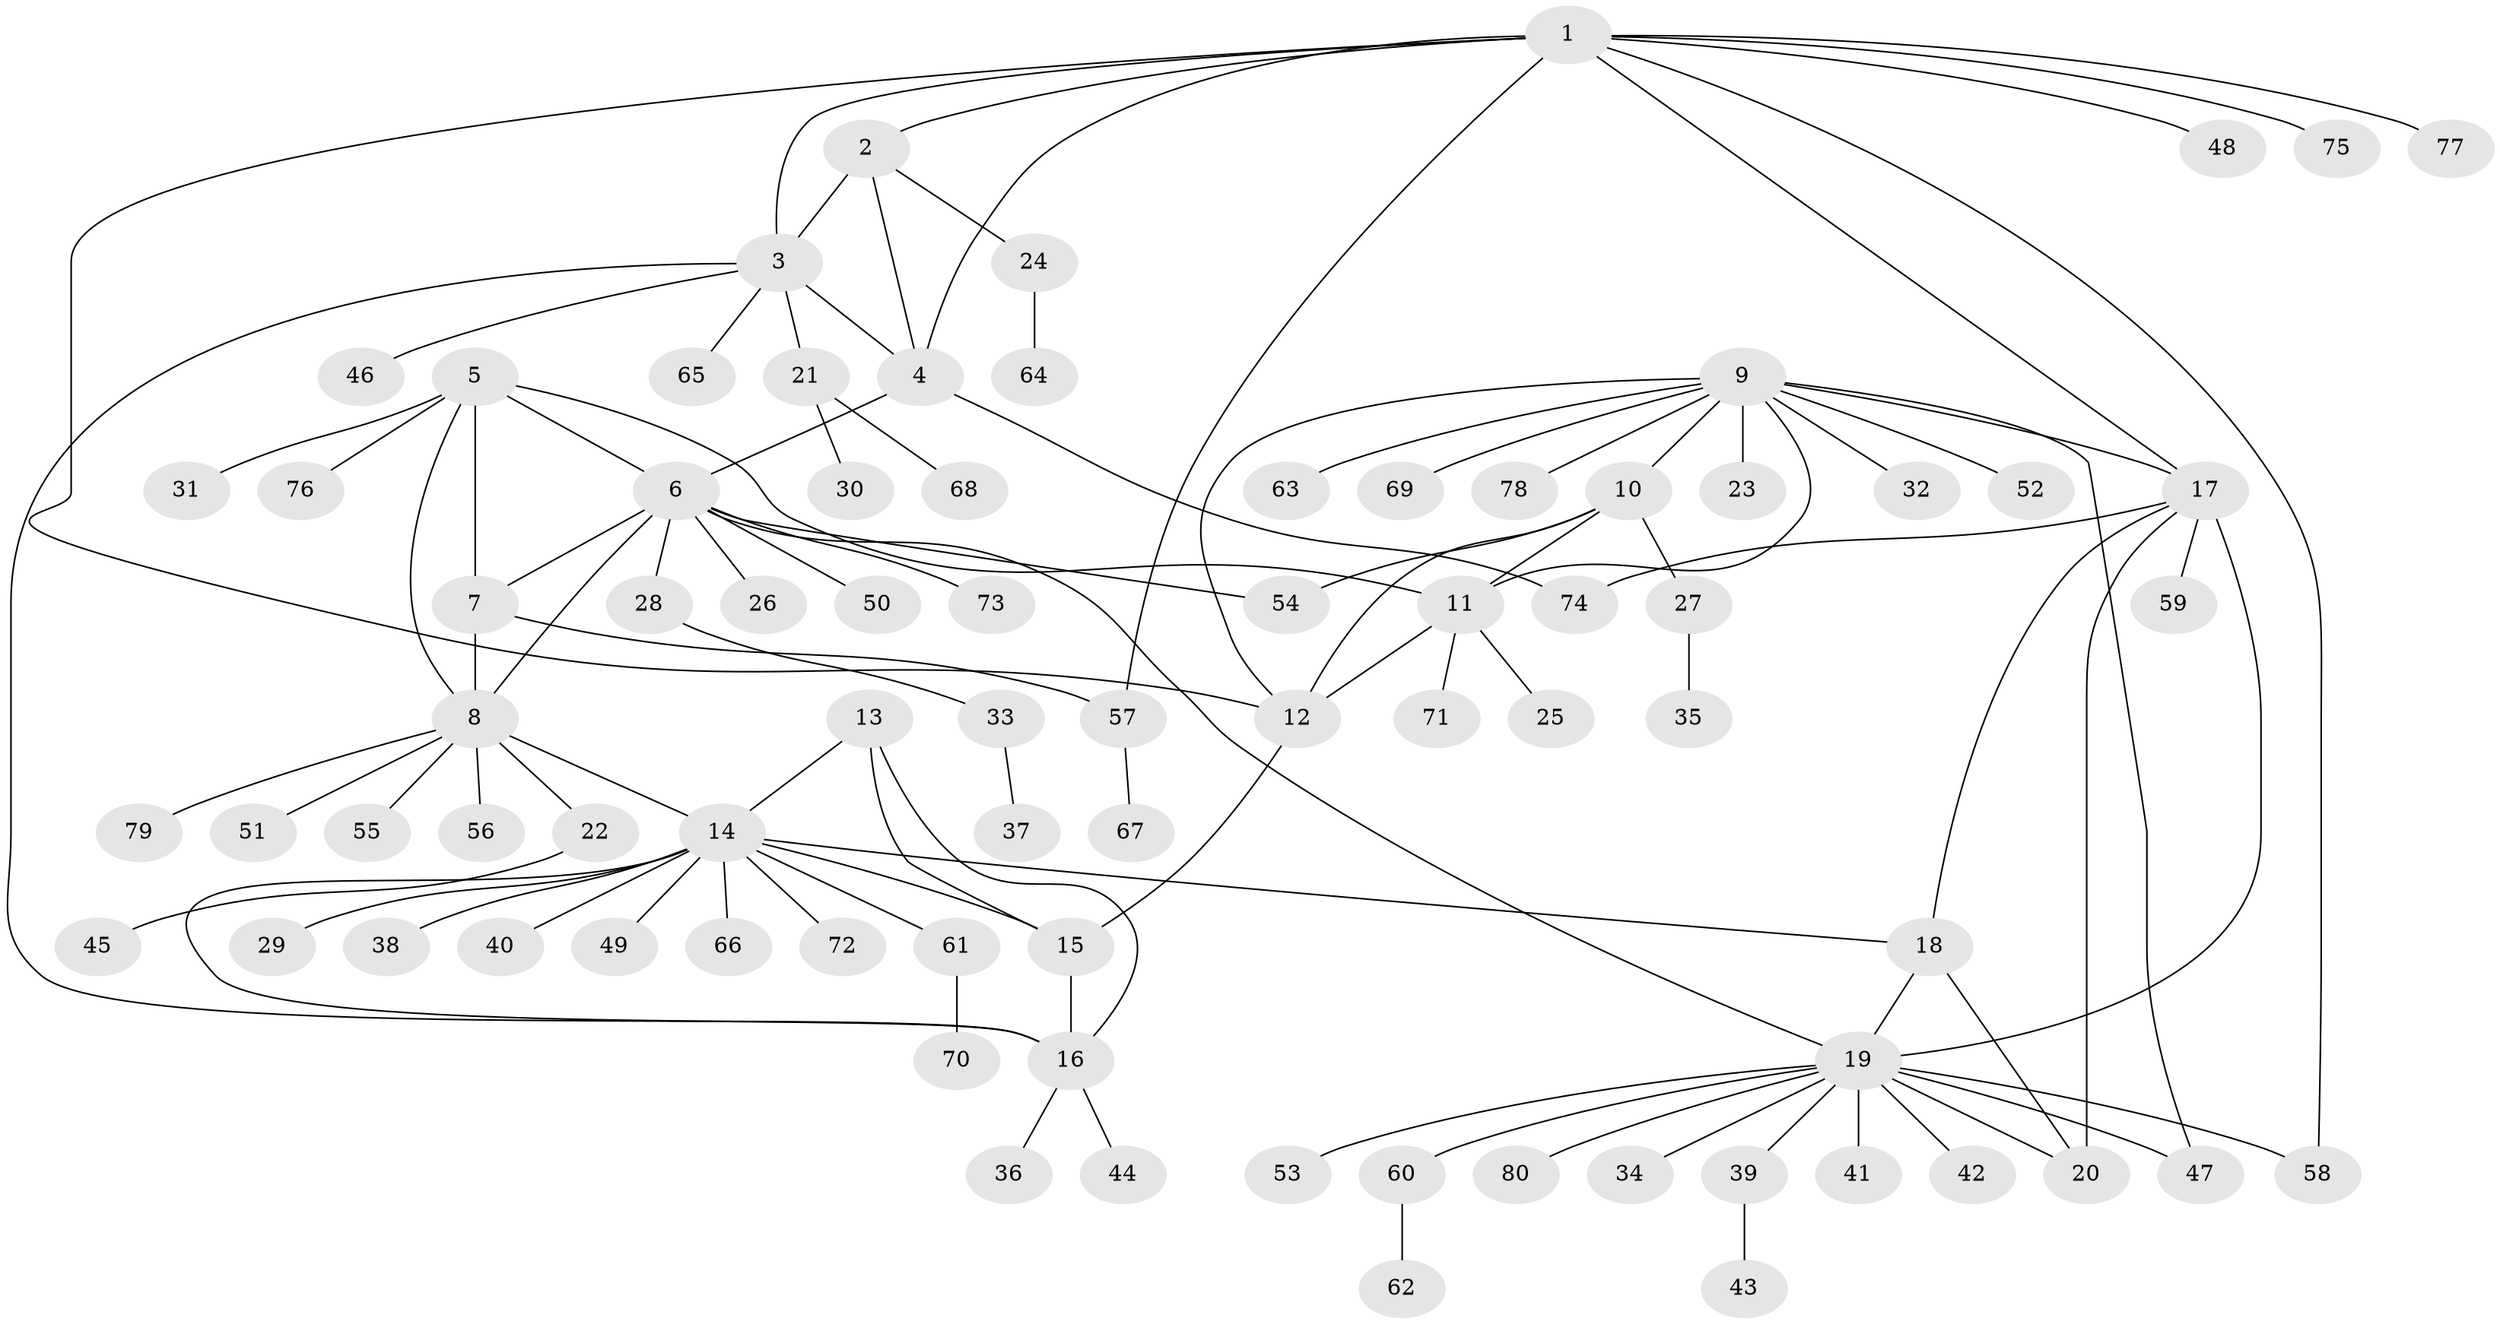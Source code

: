 // Generated by graph-tools (version 1.1) at 2025/02/03/09/25 03:02:51]
// undirected, 80 vertices, 105 edges
graph export_dot {
graph [start="1"]
  node [color=gray90,style=filled];
  1;
  2;
  3;
  4;
  5;
  6;
  7;
  8;
  9;
  10;
  11;
  12;
  13;
  14;
  15;
  16;
  17;
  18;
  19;
  20;
  21;
  22;
  23;
  24;
  25;
  26;
  27;
  28;
  29;
  30;
  31;
  32;
  33;
  34;
  35;
  36;
  37;
  38;
  39;
  40;
  41;
  42;
  43;
  44;
  45;
  46;
  47;
  48;
  49;
  50;
  51;
  52;
  53;
  54;
  55;
  56;
  57;
  58;
  59;
  60;
  61;
  62;
  63;
  64;
  65;
  66;
  67;
  68;
  69;
  70;
  71;
  72;
  73;
  74;
  75;
  76;
  77;
  78;
  79;
  80;
  1 -- 2;
  1 -- 3;
  1 -- 4;
  1 -- 12;
  1 -- 17;
  1 -- 48;
  1 -- 57;
  1 -- 58;
  1 -- 75;
  1 -- 77;
  2 -- 3;
  2 -- 4;
  2 -- 24;
  3 -- 4;
  3 -- 16;
  3 -- 21;
  3 -- 46;
  3 -- 65;
  4 -- 6;
  4 -- 74;
  5 -- 6;
  5 -- 7;
  5 -- 8;
  5 -- 11;
  5 -- 31;
  5 -- 76;
  6 -- 7;
  6 -- 8;
  6 -- 19;
  6 -- 26;
  6 -- 28;
  6 -- 50;
  6 -- 54;
  6 -- 73;
  7 -- 8;
  7 -- 57;
  8 -- 14;
  8 -- 22;
  8 -- 51;
  8 -- 55;
  8 -- 56;
  8 -- 79;
  9 -- 10;
  9 -- 11;
  9 -- 12;
  9 -- 17;
  9 -- 23;
  9 -- 32;
  9 -- 47;
  9 -- 52;
  9 -- 63;
  9 -- 69;
  9 -- 78;
  10 -- 11;
  10 -- 12;
  10 -- 27;
  10 -- 54;
  11 -- 12;
  11 -- 25;
  11 -- 71;
  12 -- 15;
  13 -- 14;
  13 -- 15;
  13 -- 16;
  14 -- 15;
  14 -- 16;
  14 -- 18;
  14 -- 29;
  14 -- 38;
  14 -- 40;
  14 -- 49;
  14 -- 61;
  14 -- 66;
  14 -- 72;
  15 -- 16;
  16 -- 36;
  16 -- 44;
  17 -- 18;
  17 -- 19;
  17 -- 20;
  17 -- 59;
  17 -- 74;
  18 -- 19;
  18 -- 20;
  19 -- 20;
  19 -- 34;
  19 -- 39;
  19 -- 41;
  19 -- 42;
  19 -- 47;
  19 -- 53;
  19 -- 58;
  19 -- 60;
  19 -- 80;
  21 -- 30;
  21 -- 68;
  22 -- 45;
  24 -- 64;
  27 -- 35;
  28 -- 33;
  33 -- 37;
  39 -- 43;
  57 -- 67;
  60 -- 62;
  61 -- 70;
}
